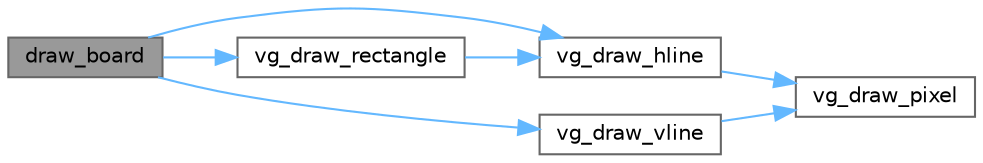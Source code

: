 digraph "draw_board"
{
 // LATEX_PDF_SIZE
  bgcolor="transparent";
  edge [fontname=Helvetica,fontsize=10,labelfontname=Helvetica,labelfontsize=10];
  node [fontname=Helvetica,fontsize=10,shape=box,height=0.2,width=0.4];
  rankdir="LR";
  Node1 [label="draw_board",height=0.2,width=0.4,color="gray40", fillcolor="grey60", style="filled", fontcolor="black",tooltip="Function that draws the game board."];
  Node1 -> Node2 [color="steelblue1",style="solid"];
  Node2 [label="vg_draw_hline",height=0.2,width=0.4,color="grey40", fillcolor="white", style="filled",URL="$vbe__graphics_8c.html#a5e5b25bd525250f61f40b9e9f212d5e6",tooltip="Draws a vertical line on the screen."];
  Node2 -> Node3 [color="steelblue1",style="solid"];
  Node3 [label="vg_draw_pixel",height=0.2,width=0.4,color="grey40", fillcolor="white", style="filled",URL="$vbe__graphics_8c.html#a08c498ffeb0a3962e3b7711b57397741",tooltip="Draws a pixel on the screen."];
  Node1 -> Node4 [color="steelblue1",style="solid"];
  Node4 [label="vg_draw_rectangle",height=0.2,width=0.4,color="grey40", fillcolor="white", style="filled",URL="$vbe__graphics_8c.html#a99d2da2559e11200c6b40c469e9977ec",tooltip="Draws a rectangle on the screen."];
  Node4 -> Node2 [color="steelblue1",style="solid"];
  Node1 -> Node5 [color="steelblue1",style="solid"];
  Node5 [label="vg_draw_vline",height=0.2,width=0.4,color="grey40", fillcolor="white", style="filled",URL="$vbe__graphics_8c.html#a1135e6421577648c6d1c0abc1e971663",tooltip="Draws a horizontal line on the screen."];
  Node5 -> Node3 [color="steelblue1",style="solid"];
}
